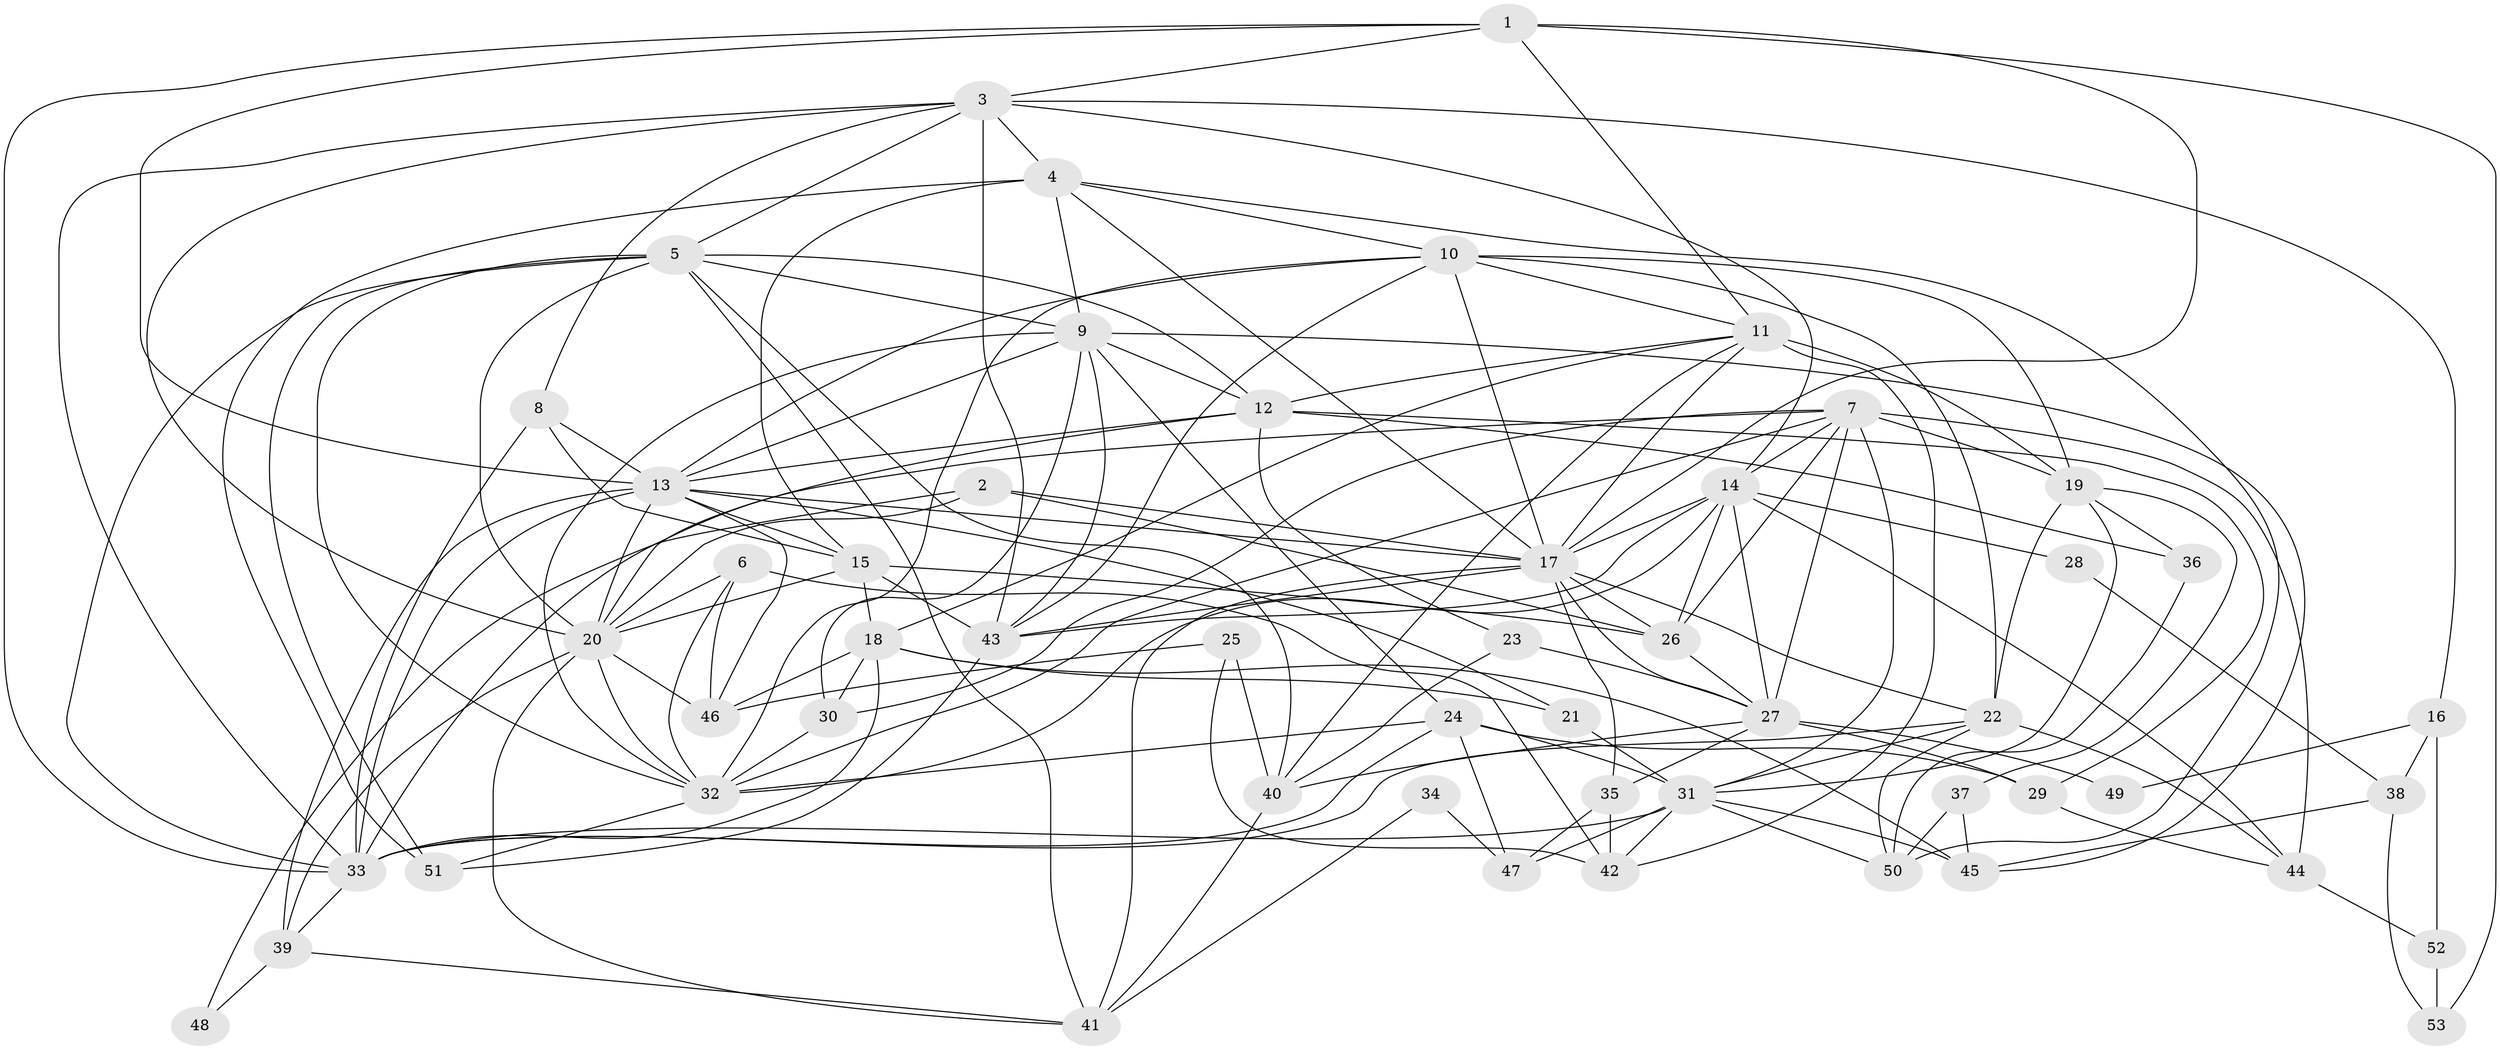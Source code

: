 // original degree distribution, {6: 0.11363636363636363, 4: 0.3106060606060606, 3: 0.23484848484848486, 2: 0.12878787878787878, 7: 0.015151515151515152, 5: 0.1893939393939394, 8: 0.007575757575757576}
// Generated by graph-tools (version 1.1) at 2025/51/03/04/25 22:51:16]
// undirected, 53 vertices, 158 edges
graph export_dot {
  node [color=gray90,style=filled];
  1;
  2;
  3;
  4;
  5;
  6;
  7;
  8;
  9;
  10;
  11;
  12;
  13;
  14;
  15;
  16;
  17;
  18;
  19;
  20;
  21;
  22;
  23;
  24;
  25;
  26;
  27;
  28;
  29;
  30;
  31;
  32;
  33;
  34;
  35;
  36;
  37;
  38;
  39;
  40;
  41;
  42;
  43;
  44;
  45;
  46;
  47;
  48;
  49;
  50;
  51;
  52;
  53;
  1 -- 3 [weight=1.0];
  1 -- 11 [weight=1.0];
  1 -- 13 [weight=1.0];
  1 -- 17 [weight=1.0];
  1 -- 33 [weight=1.0];
  1 -- 53 [weight=1.0];
  2 -- 17 [weight=1.0];
  2 -- 20 [weight=1.0];
  2 -- 26 [weight=1.0];
  2 -- 48 [weight=1.0];
  3 -- 4 [weight=1.0];
  3 -- 5 [weight=1.0];
  3 -- 8 [weight=1.0];
  3 -- 14 [weight=1.0];
  3 -- 16 [weight=1.0];
  3 -- 20 [weight=1.0];
  3 -- 33 [weight=1.0];
  3 -- 43 [weight=1.0];
  4 -- 9 [weight=1.0];
  4 -- 10 [weight=1.0];
  4 -- 15 [weight=2.0];
  4 -- 17 [weight=1.0];
  4 -- 50 [weight=1.0];
  4 -- 51 [weight=1.0];
  5 -- 9 [weight=1.0];
  5 -- 12 [weight=1.0];
  5 -- 20 [weight=1.0];
  5 -- 32 [weight=1.0];
  5 -- 33 [weight=1.0];
  5 -- 40 [weight=1.0];
  5 -- 41 [weight=1.0];
  5 -- 51 [weight=2.0];
  6 -- 20 [weight=1.0];
  6 -- 32 [weight=1.0];
  6 -- 42 [weight=1.0];
  6 -- 46 [weight=1.0];
  7 -- 14 [weight=2.0];
  7 -- 19 [weight=1.0];
  7 -- 26 [weight=1.0];
  7 -- 27 [weight=2.0];
  7 -- 30 [weight=2.0];
  7 -- 31 [weight=1.0];
  7 -- 32 [weight=2.0];
  7 -- 33 [weight=1.0];
  7 -- 44 [weight=2.0];
  8 -- 13 [weight=2.0];
  8 -- 15 [weight=1.0];
  8 -- 33 [weight=1.0];
  9 -- 12 [weight=1.0];
  9 -- 13 [weight=1.0];
  9 -- 24 [weight=1.0];
  9 -- 30 [weight=1.0];
  9 -- 32 [weight=2.0];
  9 -- 43 [weight=1.0];
  9 -- 45 [weight=1.0];
  10 -- 11 [weight=1.0];
  10 -- 13 [weight=2.0];
  10 -- 17 [weight=1.0];
  10 -- 19 [weight=3.0];
  10 -- 22 [weight=1.0];
  10 -- 32 [weight=1.0];
  10 -- 43 [weight=1.0];
  11 -- 12 [weight=1.0];
  11 -- 17 [weight=1.0];
  11 -- 18 [weight=1.0];
  11 -- 19 [weight=3.0];
  11 -- 40 [weight=1.0];
  11 -- 42 [weight=1.0];
  12 -- 13 [weight=1.0];
  12 -- 20 [weight=1.0];
  12 -- 23 [weight=1.0];
  12 -- 29 [weight=1.0];
  12 -- 36 [weight=1.0];
  13 -- 15 [weight=1.0];
  13 -- 17 [weight=1.0];
  13 -- 20 [weight=1.0];
  13 -- 21 [weight=1.0];
  13 -- 33 [weight=1.0];
  13 -- 39 [weight=1.0];
  13 -- 46 [weight=1.0];
  14 -- 17 [weight=1.0];
  14 -- 26 [weight=1.0];
  14 -- 27 [weight=2.0];
  14 -- 28 [weight=2.0];
  14 -- 32 [weight=1.0];
  14 -- 43 [weight=2.0];
  14 -- 44 [weight=1.0];
  15 -- 18 [weight=1.0];
  15 -- 20 [weight=1.0];
  15 -- 26 [weight=1.0];
  15 -- 43 [weight=1.0];
  16 -- 38 [weight=1.0];
  16 -- 49 [weight=1.0];
  16 -- 52 [weight=1.0];
  17 -- 22 [weight=1.0];
  17 -- 26 [weight=1.0];
  17 -- 27 [weight=2.0];
  17 -- 35 [weight=1.0];
  17 -- 41 [weight=1.0];
  17 -- 43 [weight=1.0];
  18 -- 21 [weight=1.0];
  18 -- 30 [weight=1.0];
  18 -- 33 [weight=3.0];
  18 -- 45 [weight=1.0];
  18 -- 46 [weight=1.0];
  19 -- 22 [weight=1.0];
  19 -- 31 [weight=1.0];
  19 -- 36 [weight=1.0];
  19 -- 37 [weight=1.0];
  20 -- 32 [weight=1.0];
  20 -- 39 [weight=1.0];
  20 -- 41 [weight=1.0];
  20 -- 46 [weight=1.0];
  21 -- 31 [weight=1.0];
  22 -- 31 [weight=1.0];
  22 -- 33 [weight=1.0];
  22 -- 44 [weight=2.0];
  22 -- 50 [weight=1.0];
  23 -- 27 [weight=1.0];
  23 -- 40 [weight=1.0];
  24 -- 29 [weight=1.0];
  24 -- 31 [weight=3.0];
  24 -- 32 [weight=1.0];
  24 -- 33 [weight=1.0];
  24 -- 47 [weight=1.0];
  25 -- 40 [weight=1.0];
  25 -- 42 [weight=1.0];
  25 -- 46 [weight=1.0];
  26 -- 27 [weight=1.0];
  27 -- 29 [weight=1.0];
  27 -- 35 [weight=2.0];
  27 -- 40 [weight=1.0];
  27 -- 49 [weight=1.0];
  28 -- 38 [weight=1.0];
  29 -- 44 [weight=1.0];
  30 -- 32 [weight=1.0];
  31 -- 33 [weight=1.0];
  31 -- 42 [weight=1.0];
  31 -- 45 [weight=1.0];
  31 -- 47 [weight=1.0];
  31 -- 50 [weight=1.0];
  32 -- 51 [weight=1.0];
  33 -- 39 [weight=2.0];
  34 -- 41 [weight=1.0];
  34 -- 47 [weight=1.0];
  35 -- 42 [weight=1.0];
  35 -- 47 [weight=1.0];
  36 -- 50 [weight=1.0];
  37 -- 45 [weight=1.0];
  37 -- 50 [weight=1.0];
  38 -- 45 [weight=1.0];
  38 -- 53 [weight=1.0];
  39 -- 41 [weight=1.0];
  39 -- 48 [weight=1.0];
  40 -- 41 [weight=1.0];
  43 -- 51 [weight=1.0];
  44 -- 52 [weight=1.0];
  52 -- 53 [weight=1.0];
}

